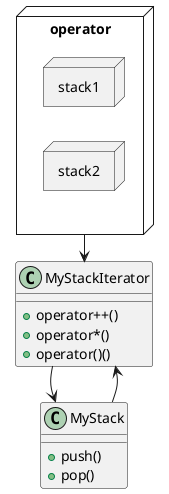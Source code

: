 @startuml
left to right direction
class MyStack{
    +push()
    +pop()
}

class MyStackIterator{
    +operator++()
    +operator*()
    +operator()()
}


MyStack -> MyStackIterator
MyStackIterator -> MyStack

node operator{
    node stack1{

    }
    node stack2{

    }
}

operator -> MyStackIterator
@enduml